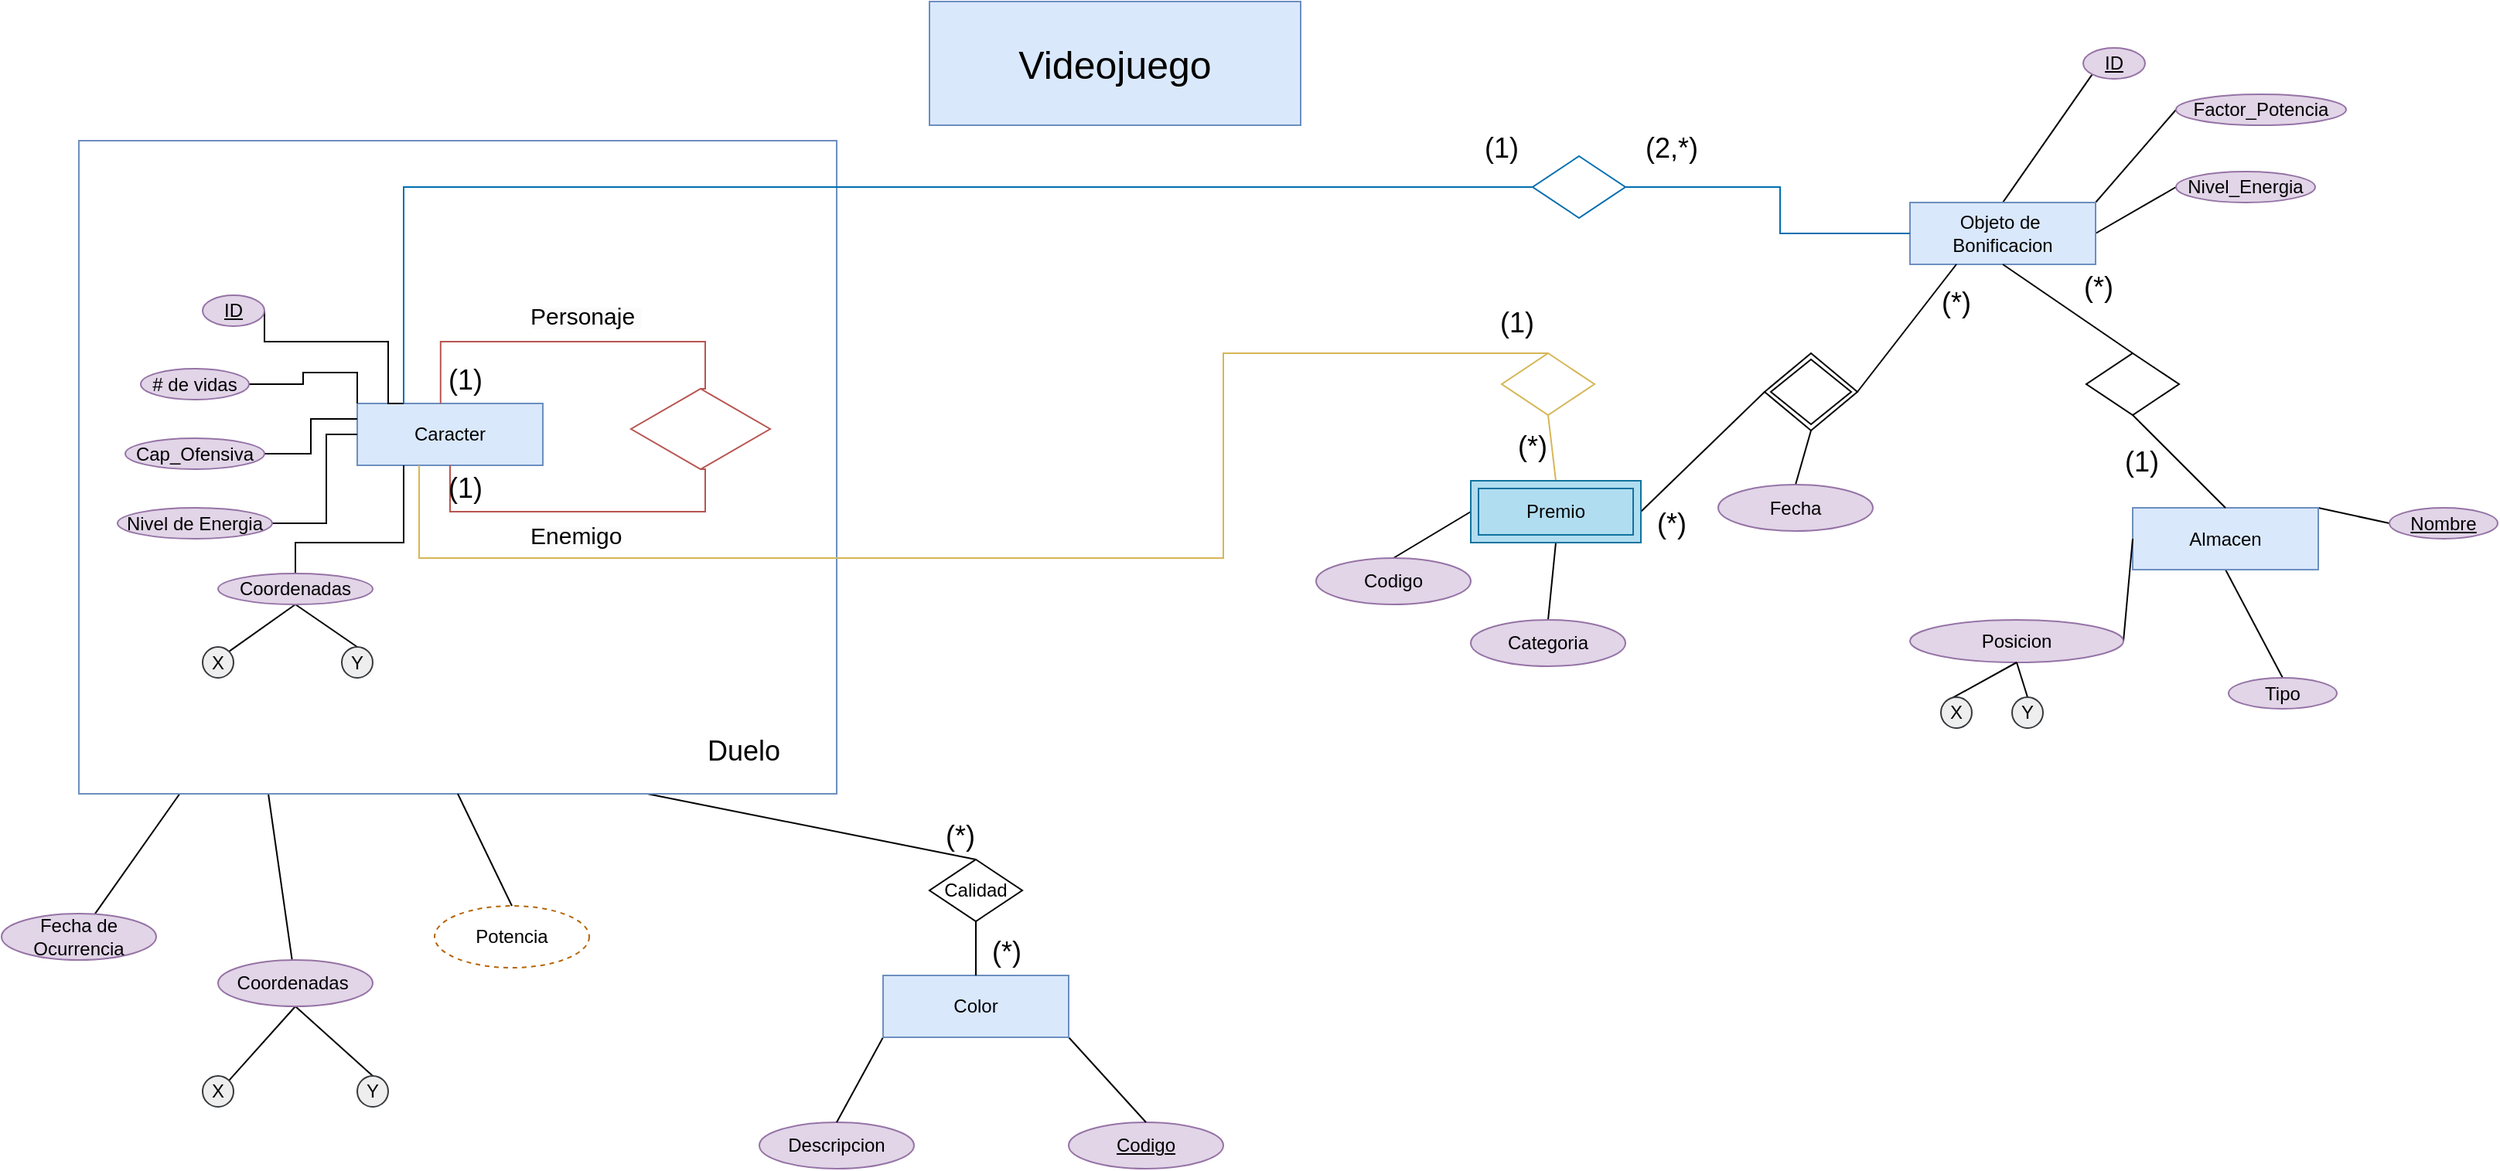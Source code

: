 <mxfile version="22.1.0" type="github">
  <diagram name="Página-1" id="cU2PM1eZnQzpYozo2eQO">
    <mxGraphModel dx="2071" dy="661" grid="1" gridSize="10" guides="1" tooltips="1" connect="1" arrows="1" fold="1" page="1" pageScale="1" pageWidth="827" pageHeight="1169" math="0" shadow="0">
      <root>
        <mxCell id="0" />
        <mxCell id="1" parent="0" />
        <mxCell id="WWW5GYvGID_YNc6uDBtJ-123" style="edgeStyle=none;rounded=0;orthogonalLoop=1;jettySize=auto;html=1;exitX=0.25;exitY=1;exitDx=0;exitDy=0;strokeColor=default;endArrow=none;endFill=0;" parent="1" source="WWW5GYvGID_YNc6uDBtJ-65" target="WWW5GYvGID_YNc6uDBtJ-73" edge="1">
          <mxGeometry relative="1" as="geometry" />
        </mxCell>
        <mxCell id="WWW5GYvGID_YNc6uDBtJ-124" style="edgeStyle=none;rounded=0;orthogonalLoop=1;jettySize=auto;html=1;exitX=0.133;exitY=1;exitDx=0;exitDy=0;endArrow=none;endFill=0;exitPerimeter=0;" parent="1" source="WWW5GYvGID_YNc6uDBtJ-65" target="WWW5GYvGID_YNc6uDBtJ-74" edge="1">
          <mxGeometry relative="1" as="geometry" />
        </mxCell>
        <mxCell id="WWW5GYvGID_YNc6uDBtJ-153" style="edgeStyle=none;rounded=0;orthogonalLoop=1;jettySize=auto;html=1;exitX=0.75;exitY=1;exitDx=0;exitDy=0;entryX=0.5;entryY=0;entryDx=0;entryDy=0;endArrow=none;endFill=0;" parent="1" source="WWW5GYvGID_YNc6uDBtJ-65" target="WWW5GYvGID_YNc6uDBtJ-126" edge="1">
          <mxGeometry relative="1" as="geometry" />
        </mxCell>
        <mxCell id="WWW5GYvGID_YNc6uDBtJ-65" value="" style="rounded=0;whiteSpace=wrap;html=1;fillColor=none;strokeColor=#6c8ebf;" parent="1" vertex="1">
          <mxGeometry x="-770" y="120" width="490" height="422.5" as="geometry" />
        </mxCell>
        <mxCell id="WWW5GYvGID_YNc6uDBtJ-1" value="&lt;font style=&quot;font-size: 25px;&quot;&gt;Videojuego&lt;/font&gt;" style="rounded=0;whiteSpace=wrap;html=1;fillColor=#dae8fc;strokeColor=#6c8ebf;" parent="1" vertex="1">
          <mxGeometry x="-220" y="30" width="240" height="80" as="geometry" />
        </mxCell>
        <mxCell id="WWW5GYvGID_YNc6uDBtJ-18" value="Caracter" style="rounded=0;whiteSpace=wrap;html=1;fillColor=#dae8fc;strokeColor=#6c8ebf;" parent="1" vertex="1">
          <mxGeometry x="-590" y="290" width="120" height="40" as="geometry" />
        </mxCell>
        <mxCell id="WWW5GYvGID_YNc6uDBtJ-137" style="edgeStyle=none;rounded=0;orthogonalLoop=1;jettySize=auto;html=1;exitX=0.5;exitY=0;exitDx=0;exitDy=0;entryX=0;entryY=1;entryDx=0;entryDy=0;endArrow=none;endFill=0;" parent="1" source="WWW5GYvGID_YNc6uDBtJ-20" target="WWW5GYvGID_YNc6uDBtJ-44" edge="1">
          <mxGeometry relative="1" as="geometry" />
        </mxCell>
        <mxCell id="WWW5GYvGID_YNc6uDBtJ-138" style="edgeStyle=none;rounded=0;orthogonalLoop=1;jettySize=auto;html=1;exitX=1;exitY=0;exitDx=0;exitDy=0;entryX=0;entryY=0.5;entryDx=0;entryDy=0;endArrow=none;endFill=0;" parent="1" source="WWW5GYvGID_YNc6uDBtJ-20" target="WWW5GYvGID_YNc6uDBtJ-46" edge="1">
          <mxGeometry relative="1" as="geometry" />
        </mxCell>
        <mxCell id="WWW5GYvGID_YNc6uDBtJ-139" style="edgeStyle=none;rounded=0;orthogonalLoop=1;jettySize=auto;html=1;exitX=1;exitY=0.5;exitDx=0;exitDy=0;entryX=0;entryY=0.5;entryDx=0;entryDy=0;endArrow=none;endFill=0;" parent="1" source="WWW5GYvGID_YNc6uDBtJ-20" target="WWW5GYvGID_YNc6uDBtJ-45" edge="1">
          <mxGeometry relative="1" as="geometry" />
        </mxCell>
        <mxCell id="WWW5GYvGID_YNc6uDBtJ-20" value="Objeto de&amp;nbsp; Bonificacion" style="rounded=0;whiteSpace=wrap;html=1;fillColor=#dae8fc;strokeColor=#6c8ebf;" parent="1" vertex="1">
          <mxGeometry x="414" y="160" width="120" height="40" as="geometry" />
        </mxCell>
        <mxCell id="guga55nEFlPqjxyu7WlX-4" style="edgeStyle=orthogonalEdgeStyle;rounded=0;orthogonalLoop=1;jettySize=auto;html=1;exitX=1;exitY=0.5;exitDx=0;exitDy=0;entryX=0.25;entryY=0;entryDx=0;entryDy=0;endArrow=none;endFill=0;" edge="1" parent="1" source="WWW5GYvGID_YNc6uDBtJ-29" target="WWW5GYvGID_YNc6uDBtJ-18">
          <mxGeometry relative="1" as="geometry">
            <Array as="points">
              <mxPoint x="-650" y="250" />
              <mxPoint x="-570" y="250" />
              <mxPoint x="-570" y="290" />
            </Array>
          </mxGeometry>
        </mxCell>
        <mxCell id="WWW5GYvGID_YNc6uDBtJ-29" value="&lt;u&gt;ID&lt;/u&gt;" style="ellipse;whiteSpace=wrap;html=1;fillColor=#e1d5e7;strokeColor=#9673a6;" parent="1" vertex="1">
          <mxGeometry x="-690" y="220" width="40" height="20" as="geometry" />
        </mxCell>
        <mxCell id="guga55nEFlPqjxyu7WlX-7" style="edgeStyle=orthogonalEdgeStyle;rounded=0;orthogonalLoop=1;jettySize=auto;html=1;exitX=1;exitY=0.5;exitDx=0;exitDy=0;entryX=0;entryY=0.5;entryDx=0;entryDy=0;endArrow=none;endFill=0;" edge="1" parent="1" source="WWW5GYvGID_YNc6uDBtJ-30" target="WWW5GYvGID_YNc6uDBtJ-18">
          <mxGeometry relative="1" as="geometry">
            <Array as="points">
              <mxPoint x="-610" y="368" />
              <mxPoint x="-610" y="310" />
            </Array>
          </mxGeometry>
        </mxCell>
        <mxCell id="WWW5GYvGID_YNc6uDBtJ-30" value="Nivel de Energia" style="ellipse;whiteSpace=wrap;html=1;fillColor=#e1d5e7;strokeColor=#9673a6;" parent="1" vertex="1">
          <mxGeometry x="-745" y="357.5" width="100" height="20" as="geometry" />
        </mxCell>
        <mxCell id="guga55nEFlPqjxyu7WlX-5" style="edgeStyle=orthogonalEdgeStyle;rounded=0;orthogonalLoop=1;jettySize=auto;html=1;exitX=1;exitY=0.5;exitDx=0;exitDy=0;entryX=0;entryY=0;entryDx=0;entryDy=0;endArrow=none;endFill=0;" edge="1" parent="1" source="WWW5GYvGID_YNc6uDBtJ-31" target="WWW5GYvGID_YNc6uDBtJ-18">
          <mxGeometry relative="1" as="geometry" />
        </mxCell>
        <mxCell id="WWW5GYvGID_YNc6uDBtJ-31" value="# de vidas" style="ellipse;whiteSpace=wrap;html=1;fillColor=#e1d5e7;strokeColor=#9673a6;" parent="1" vertex="1">
          <mxGeometry x="-730" y="267.5" width="70" height="20" as="geometry" />
        </mxCell>
        <mxCell id="guga55nEFlPqjxyu7WlX-6" style="edgeStyle=orthogonalEdgeStyle;rounded=0;orthogonalLoop=1;jettySize=auto;html=1;exitX=1;exitY=0.5;exitDx=0;exitDy=0;entryX=0;entryY=0.25;entryDx=0;entryDy=0;endArrow=none;endFill=0;" edge="1" parent="1" source="WWW5GYvGID_YNc6uDBtJ-32" target="WWW5GYvGID_YNc6uDBtJ-18">
          <mxGeometry relative="1" as="geometry" />
        </mxCell>
        <mxCell id="WWW5GYvGID_YNc6uDBtJ-32" value="Cap_Ofensiva" style="ellipse;whiteSpace=wrap;html=1;fillColor=#e1d5e7;strokeColor=#9673a6;" parent="1" vertex="1">
          <mxGeometry x="-740" y="312.5" width="90" height="20" as="geometry" />
        </mxCell>
        <mxCell id="WWW5GYvGID_YNc6uDBtJ-109" style="edgeStyle=none;rounded=0;orthogonalLoop=1;jettySize=auto;html=1;exitX=0.5;exitY=1;exitDx=0;exitDy=0;entryX=1;entryY=0;entryDx=0;entryDy=0;endArrow=none;endFill=0;" parent="1" source="WWW5GYvGID_YNc6uDBtJ-33" target="WWW5GYvGID_YNc6uDBtJ-39" edge="1">
          <mxGeometry relative="1" as="geometry" />
        </mxCell>
        <mxCell id="WWW5GYvGID_YNc6uDBtJ-110" style="edgeStyle=none;rounded=0;orthogonalLoop=1;jettySize=auto;html=1;exitX=0.5;exitY=1;exitDx=0;exitDy=0;entryX=0.5;entryY=0;entryDx=0;entryDy=0;endArrow=none;endFill=0;" parent="1" source="WWW5GYvGID_YNc6uDBtJ-33" target="WWW5GYvGID_YNc6uDBtJ-40" edge="1">
          <mxGeometry relative="1" as="geometry" />
        </mxCell>
        <mxCell id="guga55nEFlPqjxyu7WlX-8" style="edgeStyle=orthogonalEdgeStyle;rounded=0;orthogonalLoop=1;jettySize=auto;html=1;exitX=0.5;exitY=0;exitDx=0;exitDy=0;entryX=0.25;entryY=1;entryDx=0;entryDy=0;endArrow=none;endFill=0;" edge="1" parent="1" source="WWW5GYvGID_YNc6uDBtJ-33" target="WWW5GYvGID_YNc6uDBtJ-18">
          <mxGeometry relative="1" as="geometry">
            <Array as="points">
              <mxPoint x="-630" y="380" />
              <mxPoint x="-560" y="380" />
            </Array>
          </mxGeometry>
        </mxCell>
        <mxCell id="WWW5GYvGID_YNc6uDBtJ-33" value="Coordenadas" style="ellipse;whiteSpace=wrap;html=1;fillColor=#e1d5e7;strokeColor=#9673a6;" parent="1" vertex="1">
          <mxGeometry x="-680" y="400" width="100" height="20" as="geometry" />
        </mxCell>
        <mxCell id="WWW5GYvGID_YNc6uDBtJ-39" value="X" style="ellipse;whiteSpace=wrap;html=1;fillColor=#eeeeee;strokeColor=#36393d;" parent="1" vertex="1">
          <mxGeometry x="-690" y="447.5" width="20" height="20" as="geometry" />
        </mxCell>
        <mxCell id="WWW5GYvGID_YNc6uDBtJ-40" value="Y" style="ellipse;whiteSpace=wrap;html=1;fillColor=#eeeeee;strokeColor=#36393d;" parent="1" vertex="1">
          <mxGeometry x="-600" y="447.5" width="20" height="20" as="geometry" />
        </mxCell>
        <mxCell id="WWW5GYvGID_YNc6uDBtJ-44" value="&lt;u&gt;ID&lt;/u&gt;" style="ellipse;whiteSpace=wrap;html=1;fillColor=#e1d5e7;strokeColor=#9673a6;" parent="1" vertex="1">
          <mxGeometry x="526" y="60" width="40" height="20" as="geometry" />
        </mxCell>
        <mxCell id="WWW5GYvGID_YNc6uDBtJ-45" value="Nivel_Energia" style="ellipse;whiteSpace=wrap;html=1;fillColor=#e1d5e7;strokeColor=#9673a6;" parent="1" vertex="1">
          <mxGeometry x="586" y="140" width="90" height="20" as="geometry" />
        </mxCell>
        <mxCell id="WWW5GYvGID_YNc6uDBtJ-46" value="Factor_Potencia" style="ellipse;whiteSpace=wrap;html=1;fillColor=#e1d5e7;strokeColor=#9673a6;" parent="1" vertex="1">
          <mxGeometry x="586" y="90" width="110" height="20" as="geometry" />
        </mxCell>
        <mxCell id="WWW5GYvGID_YNc6uDBtJ-146" style="edgeStyle=none;rounded=0;orthogonalLoop=1;jettySize=auto;html=1;exitX=1;exitY=0;exitDx=0;exitDy=0;entryX=0;entryY=0.5;entryDx=0;entryDy=0;endArrow=none;endFill=0;" parent="1" source="WWW5GYvGID_YNc6uDBtJ-48" target="WWW5GYvGID_YNc6uDBtJ-49" edge="1">
          <mxGeometry relative="1" as="geometry" />
        </mxCell>
        <mxCell id="WWW5GYvGID_YNc6uDBtJ-147" style="edgeStyle=none;rounded=0;orthogonalLoop=1;jettySize=auto;html=1;exitX=0.5;exitY=1;exitDx=0;exitDy=0;entryX=0.5;entryY=0;entryDx=0;entryDy=0;endArrow=none;endFill=0;" parent="1" source="WWW5GYvGID_YNc6uDBtJ-48" target="WWW5GYvGID_YNc6uDBtJ-52" edge="1">
          <mxGeometry relative="1" as="geometry" />
        </mxCell>
        <mxCell id="WWW5GYvGID_YNc6uDBtJ-48" value="Almacen" style="rounded=0;whiteSpace=wrap;html=1;fillColor=#dae8fc;strokeColor=#6c8ebf;" parent="1" vertex="1">
          <mxGeometry x="558" y="357.5" width="120" height="40" as="geometry" />
        </mxCell>
        <mxCell id="WWW5GYvGID_YNc6uDBtJ-49" value="&lt;u&gt;Nombre&lt;/u&gt;" style="ellipse;whiteSpace=wrap;html=1;fillColor=#e1d5e7;strokeColor=#9673a6;" parent="1" vertex="1">
          <mxGeometry x="724" y="357.5" width="70" height="20" as="geometry" />
        </mxCell>
        <mxCell id="WWW5GYvGID_YNc6uDBtJ-149" style="edgeStyle=none;rounded=0;orthogonalLoop=1;jettySize=auto;html=1;exitX=1;exitY=0.5;exitDx=0;exitDy=0;entryX=0;entryY=0.5;entryDx=0;entryDy=0;endArrow=none;endFill=0;" parent="1" source="WWW5GYvGID_YNc6uDBtJ-50" target="WWW5GYvGID_YNc6uDBtJ-48" edge="1">
          <mxGeometry relative="1" as="geometry" />
        </mxCell>
        <mxCell id="WWW5GYvGID_YNc6uDBtJ-50" value="Posicion" style="ellipse;whiteSpace=wrap;html=1;fillColor=#e1d5e7;strokeColor=#9673a6;" parent="1" vertex="1">
          <mxGeometry x="414" y="430" width="138" height="27.5" as="geometry" />
        </mxCell>
        <mxCell id="WWW5GYvGID_YNc6uDBtJ-52" value="Tipo" style="ellipse;whiteSpace=wrap;html=1;fillColor=#e1d5e7;strokeColor=#9673a6;" parent="1" vertex="1">
          <mxGeometry x="620" y="467.5" width="70" height="20" as="geometry" />
        </mxCell>
        <mxCell id="WWW5GYvGID_YNc6uDBtJ-150" style="edgeStyle=none;rounded=0;orthogonalLoop=1;jettySize=auto;html=1;exitX=0;exitY=0;exitDx=0;exitDy=0;entryX=0.5;entryY=1;entryDx=0;entryDy=0;endArrow=none;endFill=0;" parent="1" source="WWW5GYvGID_YNc6uDBtJ-53" target="WWW5GYvGID_YNc6uDBtJ-50" edge="1">
          <mxGeometry relative="1" as="geometry" />
        </mxCell>
        <mxCell id="WWW5GYvGID_YNc6uDBtJ-53" value="X" style="ellipse;whiteSpace=wrap;html=1;fillColor=#eeeeee;strokeColor=#36393d;" parent="1" vertex="1">
          <mxGeometry x="434" y="480" width="20" height="20" as="geometry" />
        </mxCell>
        <mxCell id="WWW5GYvGID_YNc6uDBtJ-152" style="edgeStyle=none;rounded=0;orthogonalLoop=1;jettySize=auto;html=1;exitX=0.5;exitY=0;exitDx=0;exitDy=0;entryX=0.5;entryY=1;entryDx=0;entryDy=0;endArrow=none;endFill=0;" parent="1" source="WWW5GYvGID_YNc6uDBtJ-54" target="WWW5GYvGID_YNc6uDBtJ-50" edge="1">
          <mxGeometry relative="1" as="geometry" />
        </mxCell>
        <mxCell id="WWW5GYvGID_YNc6uDBtJ-54" value="Y" style="ellipse;whiteSpace=wrap;html=1;fillColor=#eeeeee;strokeColor=#36393d;" parent="1" vertex="1">
          <mxGeometry x="480" y="480" width="20" height="20" as="geometry" />
        </mxCell>
        <mxCell id="WWW5GYvGID_YNc6uDBtJ-66" style="edgeStyle=none;rounded=0;orthogonalLoop=1;jettySize=auto;html=1;exitX=0;exitY=0.5;exitDx=0;exitDy=0;" parent="1" source="WWW5GYvGID_YNc6uDBtJ-65" target="WWW5GYvGID_YNc6uDBtJ-65" edge="1">
          <mxGeometry relative="1" as="geometry" />
        </mxCell>
        <mxCell id="WWW5GYvGID_YNc6uDBtJ-68" value="&lt;font style=&quot;font-size: 18px;&quot;&gt;Duelo&lt;/font&gt;" style="text;strokeColor=none;align=center;fillColor=none;html=1;verticalAlign=middle;whiteSpace=wrap;rounded=0;" parent="1" vertex="1">
          <mxGeometry x="-370" y="500" width="60" height="30" as="geometry" />
        </mxCell>
        <mxCell id="WWW5GYvGID_YNc6uDBtJ-69" value="Color" style="rounded=0;whiteSpace=wrap;html=1;fillColor=#dae8fc;strokeColor=#6c8ebf;" parent="1" vertex="1">
          <mxGeometry x="-250" y="660" width="120" height="40" as="geometry" />
        </mxCell>
        <mxCell id="WWW5GYvGID_YNc6uDBtJ-70" value="&lt;u&gt;Codigo&lt;/u&gt;" style="ellipse;whiteSpace=wrap;html=1;fillColor=#e1d5e7;strokeColor=#9673a6;" parent="1" vertex="1">
          <mxGeometry x="-130" y="755" width="100" height="30" as="geometry" />
        </mxCell>
        <mxCell id="WWW5GYvGID_YNc6uDBtJ-71" value="Descripcion" style="ellipse;whiteSpace=wrap;html=1;fillColor=#e1d5e7;strokeColor=#9673a6;" parent="1" vertex="1">
          <mxGeometry x="-330" y="755" width="100" height="30" as="geometry" />
        </mxCell>
        <mxCell id="WWW5GYvGID_YNc6uDBtJ-121" style="edgeStyle=none;rounded=0;orthogonalLoop=1;jettySize=auto;html=1;exitX=0.5;exitY=1;exitDx=0;exitDy=0;entryX=1;entryY=0;entryDx=0;entryDy=0;endArrow=none;endFill=0;" parent="1" source="WWW5GYvGID_YNc6uDBtJ-73" target="WWW5GYvGID_YNc6uDBtJ-75" edge="1">
          <mxGeometry relative="1" as="geometry" />
        </mxCell>
        <mxCell id="WWW5GYvGID_YNc6uDBtJ-122" style="edgeStyle=none;rounded=0;orthogonalLoop=1;jettySize=auto;html=1;exitX=0.5;exitY=1;exitDx=0;exitDy=0;entryX=0.5;entryY=0;entryDx=0;entryDy=0;endArrow=none;endFill=0;" parent="1" source="WWW5GYvGID_YNc6uDBtJ-73" target="WWW5GYvGID_YNc6uDBtJ-76" edge="1">
          <mxGeometry relative="1" as="geometry" />
        </mxCell>
        <mxCell id="WWW5GYvGID_YNc6uDBtJ-73" value="Coordenadas&amp;nbsp;" style="ellipse;whiteSpace=wrap;html=1;fillColor=#e1d5e7;strokeColor=#9673a6;" parent="1" vertex="1">
          <mxGeometry x="-680" y="650" width="100" height="30" as="geometry" />
        </mxCell>
        <mxCell id="WWW5GYvGID_YNc6uDBtJ-74" value="Fecha de Ocurrencia" style="ellipse;whiteSpace=wrap;html=1;fillColor=#e1d5e7;strokeColor=#9673a6;" parent="1" vertex="1">
          <mxGeometry x="-820" y="620" width="100" height="30" as="geometry" />
        </mxCell>
        <mxCell id="WWW5GYvGID_YNc6uDBtJ-75" value="X" style="ellipse;whiteSpace=wrap;html=1;fillColor=#eeeeee;strokeColor=#36393d;" parent="1" vertex="1">
          <mxGeometry x="-690" y="725" width="20" height="20" as="geometry" />
        </mxCell>
        <mxCell id="WWW5GYvGID_YNc6uDBtJ-76" value="Y" style="ellipse;whiteSpace=wrap;html=1;fillColor=#eeeeee;strokeColor=#36393d;" parent="1" vertex="1">
          <mxGeometry x="-590" y="725" width="20" height="20" as="geometry" />
        </mxCell>
        <mxCell id="WWW5GYvGID_YNc6uDBtJ-77" value="Potencia" style="ellipse;whiteSpace=wrap;html=1;align=center;dashed=1;fillColor=none;strokeColor=#b46504;" parent="1" vertex="1">
          <mxGeometry x="-540" y="615" width="100" height="40" as="geometry" />
        </mxCell>
        <mxCell id="WWW5GYvGID_YNc6uDBtJ-155" style="edgeStyle=none;rounded=0;orthogonalLoop=1;jettySize=auto;html=1;exitX=0;exitY=1;exitDx=0;exitDy=0;entryX=0.5;entryY=0;entryDx=0;entryDy=0;endArrow=none;endFill=0;" parent="1" source="WWW5GYvGID_YNc6uDBtJ-78" target="WWW5GYvGID_YNc6uDBtJ-71" edge="1">
          <mxGeometry relative="1" as="geometry" />
        </mxCell>
        <mxCell id="WWW5GYvGID_YNc6uDBtJ-156" style="edgeStyle=none;rounded=0;orthogonalLoop=1;jettySize=auto;html=1;exitX=1;exitY=1;exitDx=0;exitDy=0;entryX=0.5;entryY=0;entryDx=0;entryDy=0;endArrow=none;endFill=0;" parent="1" source="WWW5GYvGID_YNc6uDBtJ-78" target="WWW5GYvGID_YNc6uDBtJ-70" edge="1">
          <mxGeometry relative="1" as="geometry" />
        </mxCell>
        <mxCell id="WWW5GYvGID_YNc6uDBtJ-78" value="Color" style="rounded=0;whiteSpace=wrap;html=1;fillColor=#dae8fc;strokeColor=#6c8ebf;" parent="1" vertex="1">
          <mxGeometry x="-250" y="660" width="120" height="40" as="geometry" />
        </mxCell>
        <mxCell id="WWW5GYvGID_YNc6uDBtJ-161" style="edgeStyle=none;rounded=0;orthogonalLoop=1;jettySize=auto;html=1;exitX=0.5;exitY=0;exitDx=0;exitDy=0;entryX=0;entryY=0.5;entryDx=0;entryDy=0;endArrow=none;endFill=0;" parent="1" source="WWW5GYvGID_YNc6uDBtJ-80" target="WWW5GYvGID_YNc6uDBtJ-81" edge="1">
          <mxGeometry relative="1" as="geometry" />
        </mxCell>
        <mxCell id="WWW5GYvGID_YNc6uDBtJ-80" value="Codigo" style="ellipse;whiteSpace=wrap;html=1;fillColor=#e1d5e7;strokeColor=#9673a6;" parent="1" vertex="1">
          <mxGeometry x="30" y="390" width="100" height="30" as="geometry" />
        </mxCell>
        <mxCell id="WWW5GYvGID_YNc6uDBtJ-159" style="edgeStyle=none;rounded=0;orthogonalLoop=1;jettySize=auto;html=1;exitX=0.5;exitY=0;exitDx=0;exitDy=0;entryX=0.5;entryY=1;entryDx=0;entryDy=0;endArrow=none;endFill=0;fillColor=#fff2cc;strokeColor=#d6b656;" parent="1" source="WWW5GYvGID_YNc6uDBtJ-81" target="WWW5GYvGID_YNc6uDBtJ-158" edge="1">
          <mxGeometry relative="1" as="geometry" />
        </mxCell>
        <mxCell id="WWW5GYvGID_YNc6uDBtJ-162" style="edgeStyle=none;rounded=0;orthogonalLoop=1;jettySize=auto;html=1;exitX=0.5;exitY=1;exitDx=0;exitDy=0;entryX=0.5;entryY=0;entryDx=0;entryDy=0;endArrow=none;endFill=0;" parent="1" source="WWW5GYvGID_YNc6uDBtJ-81" target="WWW5GYvGID_YNc6uDBtJ-85" edge="1">
          <mxGeometry relative="1" as="geometry" />
        </mxCell>
        <mxCell id="WWW5GYvGID_YNc6uDBtJ-163" style="edgeStyle=none;rounded=0;orthogonalLoop=1;jettySize=auto;html=1;exitX=1;exitY=0.5;exitDx=0;exitDy=0;entryX=0;entryY=0.5;entryDx=0;entryDy=0;endArrow=none;endFill=0;" parent="1" source="WWW5GYvGID_YNc6uDBtJ-81" target="WWW5GYvGID_YNc6uDBtJ-84" edge="1">
          <mxGeometry relative="1" as="geometry" />
        </mxCell>
        <mxCell id="WWW5GYvGID_YNc6uDBtJ-81" value="Premio" style="shape=ext;margin=3;double=1;whiteSpace=wrap;html=1;align=center;fillColor=#b1ddf0;strokeColor=#10739e;" parent="1" vertex="1">
          <mxGeometry x="130" y="340" width="110" height="40" as="geometry" />
        </mxCell>
        <mxCell id="WWW5GYvGID_YNc6uDBtJ-164" style="edgeStyle=none;rounded=0;orthogonalLoop=1;jettySize=auto;html=1;exitX=1;exitY=0.5;exitDx=0;exitDy=0;entryX=0.25;entryY=1;entryDx=0;entryDy=0;endArrow=none;endFill=0;" parent="1" source="WWW5GYvGID_YNc6uDBtJ-84" target="WWW5GYvGID_YNc6uDBtJ-20" edge="1">
          <mxGeometry relative="1" as="geometry" />
        </mxCell>
        <mxCell id="WWW5GYvGID_YNc6uDBtJ-84" value="" style="shape=rhombus;double=1;perimeter=rhombusPerimeter;whiteSpace=wrap;html=1;align=center;fillColor=none;" parent="1" vertex="1">
          <mxGeometry x="320" y="257.5" width="60" height="50" as="geometry" />
        </mxCell>
        <mxCell id="WWW5GYvGID_YNc6uDBtJ-85" value="Categoria" style="ellipse;whiteSpace=wrap;html=1;fillColor=#e1d5e7;strokeColor=#9673a6;" parent="1" vertex="1">
          <mxGeometry x="130" y="430" width="100" height="30" as="geometry" />
        </mxCell>
        <mxCell id="WWW5GYvGID_YNc6uDBtJ-165" style="edgeStyle=none;rounded=0;orthogonalLoop=1;jettySize=auto;html=1;exitX=0.5;exitY=0;exitDx=0;exitDy=0;entryX=0.5;entryY=1;entryDx=0;entryDy=0;endArrow=none;endFill=0;" parent="1" source="WWW5GYvGID_YNc6uDBtJ-86" target="WWW5GYvGID_YNc6uDBtJ-84" edge="1">
          <mxGeometry relative="1" as="geometry" />
        </mxCell>
        <mxCell id="WWW5GYvGID_YNc6uDBtJ-86" value="Fecha" style="ellipse;whiteSpace=wrap;html=1;fillColor=#e1d5e7;strokeColor=#9673a6;" parent="1" vertex="1">
          <mxGeometry x="290" y="342.5" width="100" height="30" as="geometry" />
        </mxCell>
        <mxCell id="WWW5GYvGID_YNc6uDBtJ-95" value="" style="line;strokeWidth=1;rotatable=0;dashed=0;labelPosition=right;align=left;verticalAlign=middle;spacingTop=0;spacingLeft=6;points=[];portConstraint=eastwest;" parent="1" vertex="1">
          <mxGeometry x="-180" y="297.5" height="50" as="geometry" />
        </mxCell>
        <mxCell id="WWW5GYvGID_YNc6uDBtJ-154" style="edgeStyle=none;rounded=0;orthogonalLoop=1;jettySize=auto;html=1;exitX=0.5;exitY=1;exitDx=0;exitDy=0;entryX=0.5;entryY=0;entryDx=0;entryDy=0;endArrow=none;endFill=0;" parent="1" source="WWW5GYvGID_YNc6uDBtJ-126" target="WWW5GYvGID_YNc6uDBtJ-78" edge="1">
          <mxGeometry relative="1" as="geometry" />
        </mxCell>
        <mxCell id="WWW5GYvGID_YNc6uDBtJ-126" value="Calidad" style="shape=rhombus;perimeter=rhombusPerimeter;whiteSpace=wrap;html=1;align=center;" parent="1" vertex="1">
          <mxGeometry x="-220" y="585" width="60" height="40" as="geometry" />
        </mxCell>
        <mxCell id="WWW5GYvGID_YNc6uDBtJ-144" style="edgeStyle=none;rounded=0;orthogonalLoop=1;jettySize=auto;html=1;exitX=0.5;exitY=0;exitDx=0;exitDy=0;entryX=0.5;entryY=1;entryDx=0;entryDy=0;endArrow=none;endFill=0;" parent="1" source="WWW5GYvGID_YNc6uDBtJ-143" target="WWW5GYvGID_YNc6uDBtJ-20" edge="1">
          <mxGeometry relative="1" as="geometry" />
        </mxCell>
        <mxCell id="WWW5GYvGID_YNc6uDBtJ-145" style="edgeStyle=none;rounded=0;orthogonalLoop=1;jettySize=auto;html=1;exitX=0.5;exitY=1;exitDx=0;exitDy=0;entryX=0.5;entryY=0;entryDx=0;entryDy=0;endArrow=none;endFill=0;" parent="1" source="WWW5GYvGID_YNc6uDBtJ-143" target="WWW5GYvGID_YNc6uDBtJ-48" edge="1">
          <mxGeometry relative="1" as="geometry" />
        </mxCell>
        <mxCell id="WWW5GYvGID_YNc6uDBtJ-143" value="" style="shape=rhombus;perimeter=rhombusPerimeter;whiteSpace=wrap;html=1;align=center;" parent="1" vertex="1">
          <mxGeometry x="528" y="257.5" width="60" height="40" as="geometry" />
        </mxCell>
        <mxCell id="WWW5GYvGID_YNc6uDBtJ-157" style="edgeStyle=none;rounded=0;orthogonalLoop=1;jettySize=auto;html=1;exitX=0.5;exitY=0;exitDx=0;exitDy=0;entryX=0.5;entryY=1;entryDx=0;entryDy=0;endArrow=none;endFill=0;" parent="1" source="WWW5GYvGID_YNc6uDBtJ-77" target="WWW5GYvGID_YNc6uDBtJ-65" edge="1">
          <mxGeometry relative="1" as="geometry" />
        </mxCell>
        <mxCell id="guga55nEFlPqjxyu7WlX-17" style="edgeStyle=orthogonalEdgeStyle;rounded=0;orthogonalLoop=1;jettySize=auto;html=1;exitX=0.5;exitY=0;exitDx=0;exitDy=0;entryX=0;entryY=0;entryDx=0;entryDy=0;endArrow=none;endFill=0;fillColor=#fff2cc;strokeColor=#d6b656;" edge="1" parent="1" source="WWW5GYvGID_YNc6uDBtJ-158" target="guga55nEFlPqjxyu7WlX-14">
          <mxGeometry relative="1" as="geometry">
            <Array as="points">
              <mxPoint x="-30" y="258" />
              <mxPoint x="-30" y="390" />
              <mxPoint x="-550" y="390" />
            </Array>
          </mxGeometry>
        </mxCell>
        <mxCell id="WWW5GYvGID_YNc6uDBtJ-158" value="" style="shape=rhombus;perimeter=rhombusPerimeter;whiteSpace=wrap;html=1;align=center;fillColor=none;strokeColor=#d6b656;" parent="1" vertex="1">
          <mxGeometry x="150" y="257.5" width="60" height="40" as="geometry" />
        </mxCell>
        <mxCell id="WWW5GYvGID_YNc6uDBtJ-170" value="&lt;font style=&quot;font-size: 18px;&quot;&gt;(1)&lt;/font&gt;" style="text;strokeColor=none;align=center;fillColor=none;html=1;verticalAlign=middle;whiteSpace=wrap;rounded=0;" parent="1" vertex="1">
          <mxGeometry x="534" y="312.5" width="60" height="30" as="geometry" />
        </mxCell>
        <mxCell id="WWW5GYvGID_YNc6uDBtJ-171" value="&lt;font style=&quot;font-size: 18px;&quot;&gt;(*)&lt;/font&gt;" style="text;strokeColor=none;align=center;fillColor=none;html=1;verticalAlign=middle;whiteSpace=wrap;rounded=0;" parent="1" vertex="1">
          <mxGeometry x="506" y="200" width="60" height="30" as="geometry" />
        </mxCell>
        <mxCell id="WWW5GYvGID_YNc6uDBtJ-173" value="&lt;font style=&quot;font-size: 18px;&quot;&gt;(1)&lt;/font&gt;" style="text;strokeColor=none;align=center;fillColor=none;html=1;verticalAlign=middle;whiteSpace=wrap;rounded=0;" parent="1" vertex="1">
          <mxGeometry x="-550" y="260" width="60" height="30" as="geometry" />
        </mxCell>
        <mxCell id="WWW5GYvGID_YNc6uDBtJ-174" value="&lt;font style=&quot;font-size: 18px;&quot;&gt;(*)&lt;/font&gt;" style="text;strokeColor=none;align=center;fillColor=none;html=1;verticalAlign=middle;whiteSpace=wrap;rounded=0;" parent="1" vertex="1">
          <mxGeometry x="140" y="302.5" width="60" height="30" as="geometry" />
        </mxCell>
        <mxCell id="guga55nEFlPqjxyu7WlX-1" value="&lt;font style=&quot;font-size: 18px;&quot;&gt;(*)&lt;/font&gt;" style="text;strokeColor=none;align=center;fillColor=none;html=1;verticalAlign=middle;whiteSpace=wrap;rounded=0;" vertex="1" parent="1">
          <mxGeometry x="414" y="210" width="60" height="30" as="geometry" />
        </mxCell>
        <mxCell id="guga55nEFlPqjxyu7WlX-2" value="&lt;font style=&quot;font-size: 18px;&quot;&gt;(*)&lt;/font&gt;" style="text;strokeColor=none;align=center;fillColor=none;html=1;verticalAlign=middle;whiteSpace=wrap;rounded=0;" vertex="1" parent="1">
          <mxGeometry x="230" y="352.5" width="60" height="30" as="geometry" />
        </mxCell>
        <mxCell id="guga55nEFlPqjxyu7WlX-13" style="edgeStyle=orthogonalEdgeStyle;rounded=0;orthogonalLoop=1;jettySize=auto;html=1;exitX=0.5;exitY=1;exitDx=0;exitDy=0;entryX=0.5;entryY=1;entryDx=0;entryDy=0;endArrow=none;endFill=0;fillColor=#f8cecc;strokeColor=#b85450;" edge="1" parent="1" source="guga55nEFlPqjxyu7WlX-9" target="WWW5GYvGID_YNc6uDBtJ-18">
          <mxGeometry relative="1" as="geometry">
            <Array as="points">
              <mxPoint x="-365" y="333" />
              <mxPoint x="-365" y="360" />
              <mxPoint x="-530" y="360" />
            </Array>
          </mxGeometry>
        </mxCell>
        <mxCell id="guga55nEFlPqjxyu7WlX-9" value="" style="shape=rhombus;perimeter=rhombusPerimeter;whiteSpace=wrap;html=1;align=center;fillColor=none;strokeColor=#b85450;" vertex="1" parent="1">
          <mxGeometry x="-413" y="280.5" width="90" height="52" as="geometry" />
        </mxCell>
        <mxCell id="guga55nEFlPqjxyu7WlX-10" style="edgeStyle=orthogonalEdgeStyle;rounded=0;orthogonalLoop=1;jettySize=auto;html=1;exitX=0.5;exitY=0;exitDx=0;exitDy=0;entryX=0.449;entryY=0.003;entryDx=0;entryDy=0;entryPerimeter=0;endArrow=none;endFill=0;fillColor=#f8cecc;strokeColor=#b85450;" edge="1" parent="1" source="guga55nEFlPqjxyu7WlX-9" target="WWW5GYvGID_YNc6uDBtJ-18">
          <mxGeometry relative="1" as="geometry">
            <Array as="points">
              <mxPoint x="-365" y="250" />
              <mxPoint x="-536" y="250" />
            </Array>
          </mxGeometry>
        </mxCell>
        <mxCell id="guga55nEFlPqjxyu7WlX-11" value="&lt;span style=&quot;color: rgb(0, 0, 0); font-family: Helvetica; font-style: normal; font-variant-ligatures: normal; font-variant-caps: normal; font-weight: 400; letter-spacing: normal; orphans: 2; text-align: center; text-indent: 0px; text-transform: none; widows: 2; word-spacing: 0px; -webkit-text-stroke-width: 0px; background-color: rgb(251, 251, 251); text-decoration-thickness: initial; text-decoration-style: initial; text-decoration-color: initial; float: none; display: inline !important;&quot;&gt;&lt;font style=&quot;font-size: 15px;&quot;&gt;Personaje&amp;nbsp;&lt;/font&gt;&lt;/span&gt;" style="text;whiteSpace=wrap;html=1;" vertex="1" parent="1">
          <mxGeometry x="-480" y="217.5" width="90" height="40" as="geometry" />
        </mxCell>
        <mxCell id="guga55nEFlPqjxyu7WlX-12" value="&lt;span style=&quot;color: rgb(0, 0, 0); font-family: Helvetica; font-style: normal; font-variant-ligatures: normal; font-variant-caps: normal; font-weight: 400; letter-spacing: normal; orphans: 2; text-align: center; text-indent: 0px; text-transform: none; widows: 2; word-spacing: 0px; -webkit-text-stroke-width: 0px; background-color: rgb(251, 251, 251); text-decoration-thickness: initial; text-decoration-style: initial; text-decoration-color: initial; float: none; display: inline !important;&quot;&gt;&lt;font style=&quot;font-size: 15px;&quot;&gt;Enemigo&lt;/font&gt;&lt;/span&gt;" style="text;whiteSpace=wrap;html=1;" vertex="1" parent="1">
          <mxGeometry x="-480" y="360" width="90" height="40" as="geometry" />
        </mxCell>
        <mxCell id="guga55nEFlPqjxyu7WlX-14" value="&lt;font style=&quot;font-size: 18px;&quot;&gt;(1)&lt;/font&gt;" style="text;strokeColor=none;align=center;fillColor=none;html=1;verticalAlign=middle;whiteSpace=wrap;rounded=0;" vertex="1" parent="1">
          <mxGeometry x="-550" y="330" width="60" height="30" as="geometry" />
        </mxCell>
        <mxCell id="guga55nEFlPqjxyu7WlX-15" value="&lt;font style=&quot;font-size: 18px;&quot;&gt;(*)&lt;/font&gt;" style="text;strokeColor=none;align=center;fillColor=none;html=1;verticalAlign=middle;whiteSpace=wrap;rounded=0;" vertex="1" parent="1">
          <mxGeometry x="-230" y="555" width="60" height="30" as="geometry" />
        </mxCell>
        <mxCell id="guga55nEFlPqjxyu7WlX-16" value="&lt;font style=&quot;font-size: 18px;&quot;&gt;(*)&lt;/font&gt;" style="text;strokeColor=none;align=center;fillColor=none;html=1;verticalAlign=middle;whiteSpace=wrap;rounded=0;" vertex="1" parent="1">
          <mxGeometry x="-200" y="630" width="60" height="30" as="geometry" />
        </mxCell>
        <mxCell id="guga55nEFlPqjxyu7WlX-18" value="&lt;font style=&quot;font-size: 18px;&quot;&gt;(1)&lt;/font&gt;" style="text;strokeColor=none;align=center;fillColor=none;html=1;verticalAlign=middle;whiteSpace=wrap;rounded=0;" vertex="1" parent="1">
          <mxGeometry x="130" y="222.5" width="60" height="30" as="geometry" />
        </mxCell>
        <mxCell id="guga55nEFlPqjxyu7WlX-20" style="edgeStyle=orthogonalEdgeStyle;rounded=0;orthogonalLoop=1;jettySize=auto;html=1;exitX=1;exitY=0.5;exitDx=0;exitDy=0;entryX=0;entryY=0.5;entryDx=0;entryDy=0;endArrow=none;endFill=0;fillColor=#1ba1e2;strokeColor=#006EAF;" edge="1" parent="1" source="guga55nEFlPqjxyu7WlX-19" target="WWW5GYvGID_YNc6uDBtJ-20">
          <mxGeometry relative="1" as="geometry">
            <Array as="points">
              <mxPoint x="330" y="150" />
              <mxPoint x="330" y="180" />
            </Array>
          </mxGeometry>
        </mxCell>
        <mxCell id="guga55nEFlPqjxyu7WlX-21" style="edgeStyle=orthogonalEdgeStyle;rounded=0;orthogonalLoop=1;jettySize=auto;html=1;exitX=0;exitY=0.5;exitDx=0;exitDy=0;entryX=0.25;entryY=0;entryDx=0;entryDy=0;endArrow=none;endFill=0;fillColor=#1ba1e2;strokeColor=#006EAF;" edge="1" parent="1" source="guga55nEFlPqjxyu7WlX-19" target="WWW5GYvGID_YNc6uDBtJ-18">
          <mxGeometry relative="1" as="geometry">
            <Array as="points">
              <mxPoint x="170" y="150" />
              <mxPoint x="-560" y="150" />
            </Array>
          </mxGeometry>
        </mxCell>
        <mxCell id="guga55nEFlPqjxyu7WlX-19" value="" style="shape=rhombus;perimeter=rhombusPerimeter;whiteSpace=wrap;html=1;align=center;fillColor=none;fontColor=#ffffff;strokeColor=#006EAF;" vertex="1" parent="1">
          <mxGeometry x="170" y="130" width="60" height="40" as="geometry" />
        </mxCell>
        <mxCell id="guga55nEFlPqjxyu7WlX-22" value="&lt;font style=&quot;font-size: 18px;&quot;&gt;(1)&lt;/font&gt;" style="text;strokeColor=none;align=center;fillColor=none;html=1;verticalAlign=middle;whiteSpace=wrap;rounded=0;" vertex="1" parent="1">
          <mxGeometry x="120" y="110" width="60" height="30" as="geometry" />
        </mxCell>
        <mxCell id="guga55nEFlPqjxyu7WlX-23" value="&lt;font style=&quot;font-size: 18px;&quot;&gt;(2,*)&lt;/font&gt;" style="text;strokeColor=none;align=center;fillColor=none;html=1;verticalAlign=middle;whiteSpace=wrap;rounded=0;" vertex="1" parent="1">
          <mxGeometry x="230" y="110" width="60" height="30" as="geometry" />
        </mxCell>
      </root>
    </mxGraphModel>
  </diagram>
</mxfile>
